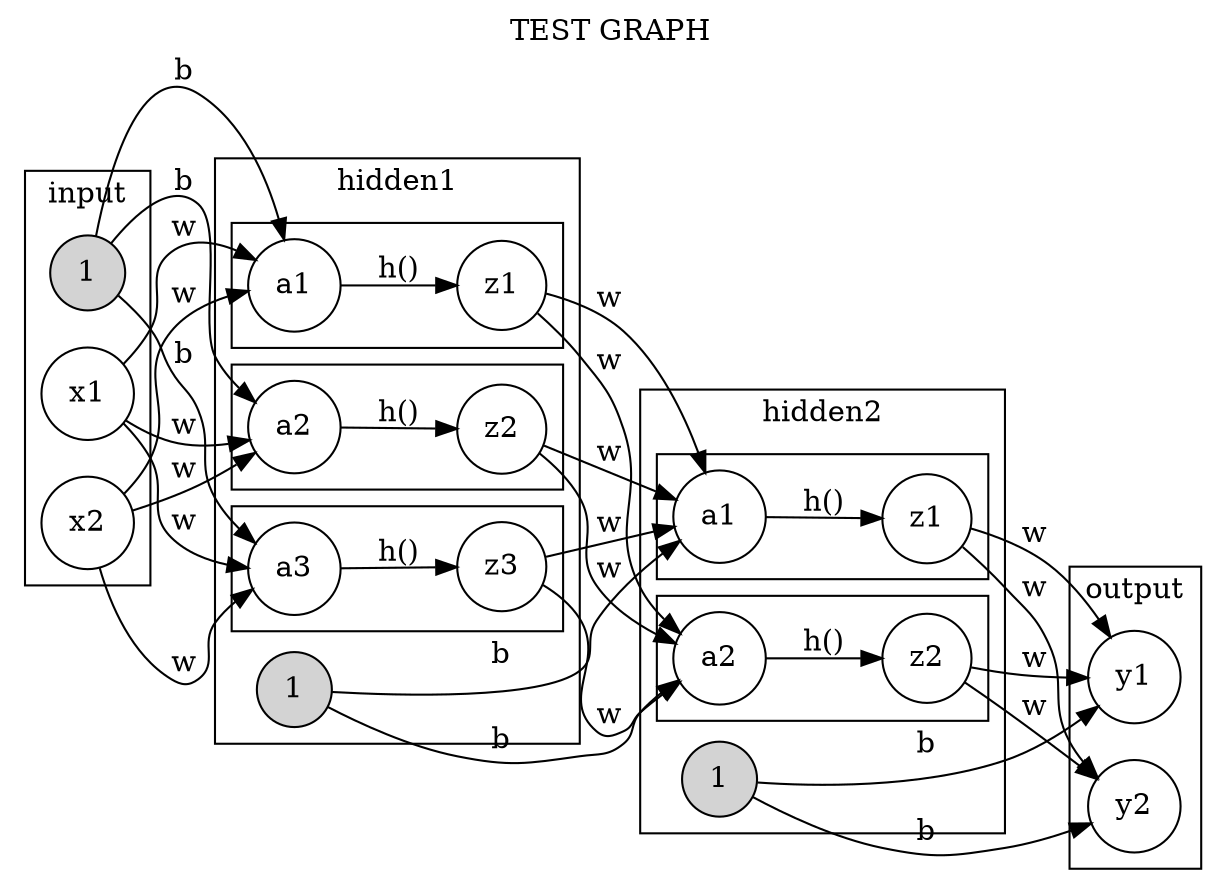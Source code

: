 digraph {
	center=true compound=true label="TEST GRAPH" labelloc=t rank=same rankdir=LR
	subgraph input {
		graph [cluster=true label=input]
		node [shape=circle]
		c [label=1 fillcolor=lightgray style=filled]
		i1 [label=x1]
		i2 [label=x2]
	}
	subgraph hidden1 {
		graph [cluster=true label=hidden1]
		node [shape=circle]
		h1c [label=1 fillcolor=lightgray style=filled]
		subgraph h1n1 {
			graph [label=""]
			h1n1a [label=a1]
			h1n1z [label=z1]
			h1n1a -> h1n1z [label="h()"]
		}
		subgraph h1n2 {
			graph [label=""]
			h1n2a [label=a2]
			h1n2z [label=z2]
			h1n2a -> h1n2z [label="h()"]
		}
		subgraph h1n3 {
			graph [label=""]
			h1n3a [label=a3]
			h1n3z [label=z3]
			h1n3a -> h1n3z [label="h()"]
		}
	}
	subgraph h2 {
		graph [cluster=true label=hidden2]
		node [shape=circle]
		h2c [label=1 fillcolor=lightgray style=filled]
		subgraph h2n1 {
			graph [label=""]
			h2n1a [label=a1]
			h2n1z [label=z1]
			h2n1a -> h2n1z [label="h()"]
		}
		subgraph h2n2 {
			graph [label=""]
			h2n2a [label=a2]
			h2n2z [label=z2]
			h2n2a -> h2n2z [label="h()"]
		}
	}
	subgraph out {
		graph [cluster=true label=output]
		node [shape=circle]
		o1 [label=y1]
		o2 [label=y2]
	}
	c -> h1n1a [label=b]
	c -> h1n2a [label=b]
	c -> h1n3a [label=b]
	i1 -> h1n1a [label=w]
	i1 -> h1n2a [label=w]
	i1 -> h1n3a [label=w]
	i2 -> h1n1a [label=w]
	i2 -> h1n2a [label=w]
	i2 -> h1n3a [label=w]
	h1c -> h2n1a [label=b]
	h1c -> h2n2a [label=b]
	h1n1z -> h2n1a [label=w]
	h1n1z -> h2n2a [label=w]
	h1n2z -> h2n1a [label=w]
	h1n2z -> h2n2a [label=w]
	h1n3z -> h2n1a [label=w]
	h1n3z -> h2n2a [label=w]
	h2c -> o1 [label=b]
	h2c -> o2 [label=b]
	h2n1z -> o1 [label=w]
	h2n1z -> o2 [label=w]
	h2n2z -> o1 [label=w]
	h2n2z -> o2 [label=w]
}
